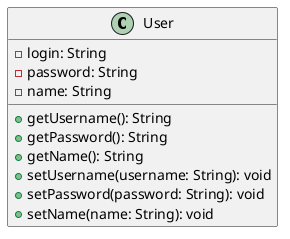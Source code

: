 @startuml

class User {
    -login: String
    -password: String
    -name: String
    +getUsername(): String
    +getPassword(): String
    +getName(): String
    +setUsername(username: String): void
    +setPassword(password: String): void
    +setName(name: String): void
}
@enduml

@startuml
class Admin {
  - isAdmin: boolean
  
  + isAdmin(): boolean
  + setAdmin(isAdmin: boolean): void
}
@enduml

@startuml
class MenuOption {
  - description: String

  + getDescription(): String
  + setDescription(description: String): void
}
@enduml

@startuml
class Manager {
  - users: User[]
  - authenticatedUser: User
  - selectedOption: MenuOption
  - maxUsers: int

  + addUser(user: User): void
  + authenticateUser(username: String, password: String): boolean
  + showMenu(): void
}
@enduml


